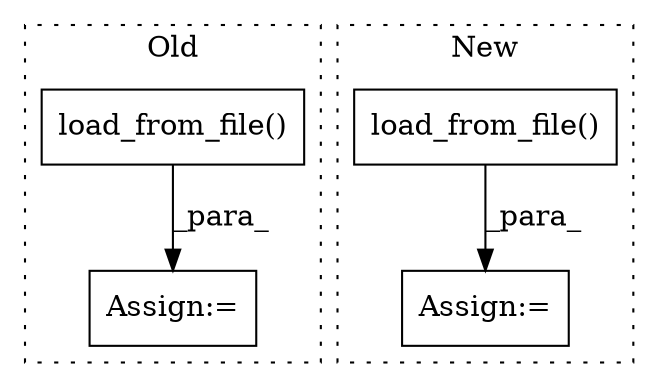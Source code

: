 digraph G {
subgraph cluster0 {
1 [label="load_from_file()" a="75" s="338,377" l="33,1" shape="box"];
3 [label="Assign:=" a="68" s="335" l="3" shape="box"];
label = "Old";
style="dotted";
}
subgraph cluster1 {
2 [label="load_from_file()" a="75" s="550,578" l="22,1" shape="box"];
4 [label="Assign:=" a="68" s="547" l="3" shape="box"];
label = "New";
style="dotted";
}
1 -> 3 [label="_para_"];
2 -> 4 [label="_para_"];
}